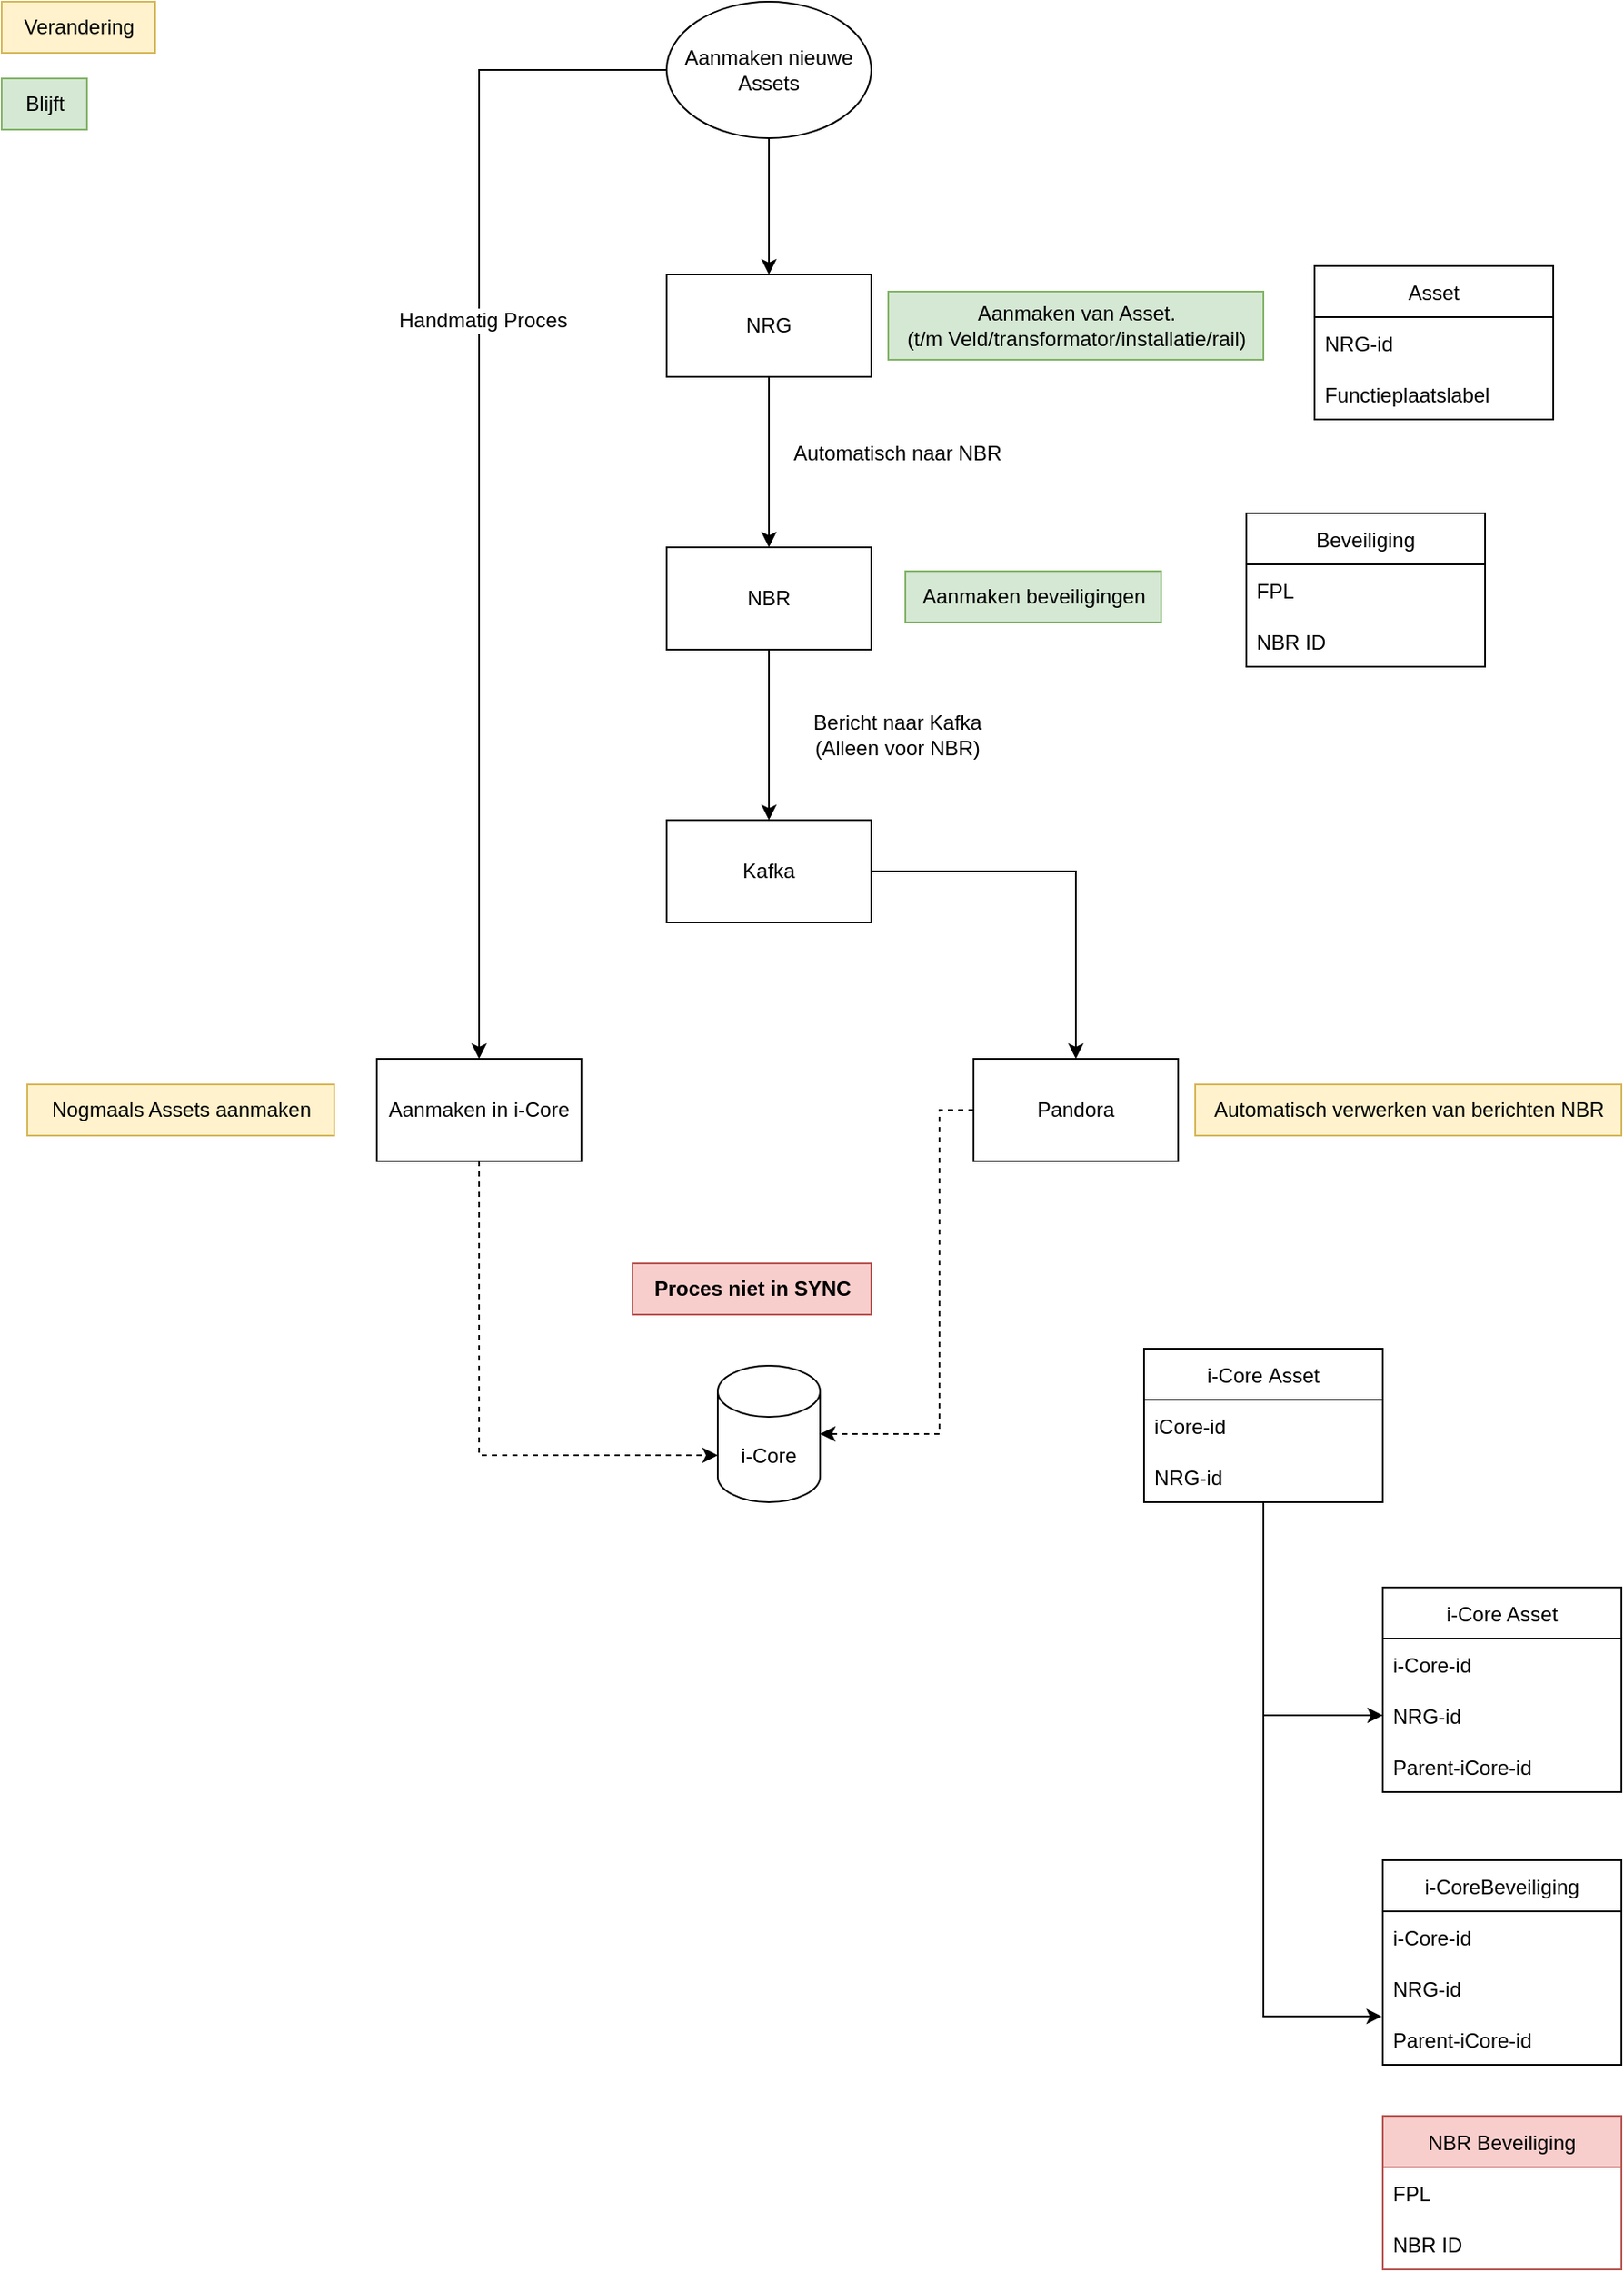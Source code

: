 <mxfile version="20.3.7" type="github">
  <diagram id="EMqDuIwo52Fa8yJvIK7q" name="Page-1">
    <mxGraphModel dx="1550" dy="827" grid="1" gridSize="10" guides="1" tooltips="1" connect="1" arrows="1" fold="1" page="1" pageScale="1" pageWidth="1169" pageHeight="827" math="0" shadow="0">
      <root>
        <mxCell id="0" />
        <mxCell id="1" parent="0" />
        <mxCell id="-bNwW7Luvv-mgCOFAoei-16" style="edgeStyle=orthogonalEdgeStyle;rounded=0;orthogonalLoop=1;jettySize=auto;html=1;exitX=0.5;exitY=1;exitDx=0;exitDy=0;" edge="1" parent="1" source="-bNwW7Luvv-mgCOFAoei-1" target="-bNwW7Luvv-mgCOFAoei-15">
          <mxGeometry relative="1" as="geometry" />
        </mxCell>
        <mxCell id="-bNwW7Luvv-mgCOFAoei-36" style="edgeStyle=orthogonalEdgeStyle;rounded=0;orthogonalLoop=1;jettySize=auto;html=1;exitX=0;exitY=0.5;exitDx=0;exitDy=0;fillColor=#1ba1e2;strokeColor=#000000;entryX=0.5;entryY=0;entryDx=0;entryDy=0;" edge="1" parent="1" source="-bNwW7Luvv-mgCOFAoei-5" target="-bNwW7Luvv-mgCOFAoei-78">
          <mxGeometry relative="1" as="geometry">
            <mxPoint x="360" y="610" as="targetPoint" />
            <Array as="points">
              <mxPoint x="370" y="90" />
            </Array>
          </mxGeometry>
        </mxCell>
        <mxCell id="-bNwW7Luvv-mgCOFAoei-71" value="Handmatig Proces" style="edgeLabel;html=1;align=center;verticalAlign=middle;resizable=0;points=[];fontSize=12;" vertex="1" connectable="0" parent="-bNwW7Luvv-mgCOFAoei-36">
          <mxGeometry x="-0.257" y="2" relative="1" as="geometry">
            <mxPoint as="offset" />
          </mxGeometry>
        </mxCell>
        <mxCell id="-bNwW7Luvv-mgCOFAoei-1" value="NRG" style="rounded=0;whiteSpace=wrap;html=1;" vertex="1" parent="1">
          <mxGeometry x="480" y="210" width="120" height="60" as="geometry" />
        </mxCell>
        <mxCell id="-bNwW7Luvv-mgCOFAoei-62" style="edgeStyle=orthogonalEdgeStyle;rounded=0;orthogonalLoop=1;jettySize=auto;html=1;exitX=0;exitY=0.5;exitDx=0;exitDy=0;entryX=1;entryY=0.5;entryDx=0;entryDy=0;entryPerimeter=0;dashed=1;" edge="1" parent="1" source="-bNwW7Luvv-mgCOFAoei-2" target="-bNwW7Luvv-mgCOFAoei-3">
          <mxGeometry relative="1" as="geometry">
            <Array as="points">
              <mxPoint x="640" y="700" />
              <mxPoint x="640" y="890" />
            </Array>
          </mxGeometry>
        </mxCell>
        <mxCell id="-bNwW7Luvv-mgCOFAoei-2" value="Pandora" style="rounded=0;whiteSpace=wrap;html=1;" vertex="1" parent="1">
          <mxGeometry x="660" y="670" width="120" height="60" as="geometry" />
        </mxCell>
        <mxCell id="-bNwW7Luvv-mgCOFAoei-3" value="i-Core" style="shape=cylinder3;whiteSpace=wrap;html=1;boundedLbl=1;backgroundOutline=1;size=15;" vertex="1" parent="1">
          <mxGeometry x="510" y="850" width="60" height="80" as="geometry" />
        </mxCell>
        <mxCell id="-bNwW7Luvv-mgCOFAoei-4" value="Aanmaken van Asset.&lt;br&gt;(t/m Veld/transformator/installatie/rail)" style="text;html=1;align=center;verticalAlign=middle;resizable=0;points=[];autosize=1;strokeColor=#82b366;fillColor=#d5e8d4;" vertex="1" parent="1">
          <mxGeometry x="610" y="220" width="220" height="40" as="geometry" />
        </mxCell>
        <mxCell id="-bNwW7Luvv-mgCOFAoei-6" style="edgeStyle=orthogonalEdgeStyle;rounded=0;orthogonalLoop=1;jettySize=auto;html=1;entryX=0.5;entryY=0;entryDx=0;entryDy=0;" edge="1" parent="1" source="-bNwW7Luvv-mgCOFAoei-5" target="-bNwW7Luvv-mgCOFAoei-1">
          <mxGeometry relative="1" as="geometry" />
        </mxCell>
        <mxCell id="-bNwW7Luvv-mgCOFAoei-5" value="Aanmaken nieuwe Assets" style="ellipse;whiteSpace=wrap;html=1;" vertex="1" parent="1">
          <mxGeometry x="480" y="50" width="120" height="80" as="geometry" />
        </mxCell>
        <mxCell id="-bNwW7Luvv-mgCOFAoei-11" value="Asset" style="swimlane;fontStyle=0;childLayout=stackLayout;horizontal=1;startSize=30;horizontalStack=0;resizeParent=1;resizeParentMax=0;resizeLast=0;collapsible=1;marginBottom=0;" vertex="1" parent="1">
          <mxGeometry x="860" y="205" width="140" height="90" as="geometry" />
        </mxCell>
        <mxCell id="-bNwW7Luvv-mgCOFAoei-12" value="NRG-id" style="text;strokeColor=none;fillColor=none;align=left;verticalAlign=middle;spacingLeft=4;spacingRight=4;overflow=hidden;points=[[0,0.5],[1,0.5]];portConstraint=eastwest;rotatable=0;" vertex="1" parent="-bNwW7Luvv-mgCOFAoei-11">
          <mxGeometry y="30" width="140" height="30" as="geometry" />
        </mxCell>
        <mxCell id="-bNwW7Luvv-mgCOFAoei-13" value="Functieplaatslabel" style="text;strokeColor=none;fillColor=none;align=left;verticalAlign=middle;spacingLeft=4;spacingRight=4;overflow=hidden;points=[[0,0.5],[1,0.5]];portConstraint=eastwest;rotatable=0;" vertex="1" parent="-bNwW7Luvv-mgCOFAoei-11">
          <mxGeometry y="60" width="140" height="30" as="geometry" />
        </mxCell>
        <mxCell id="-bNwW7Luvv-mgCOFAoei-28" style="edgeStyle=orthogonalEdgeStyle;rounded=0;orthogonalLoop=1;jettySize=auto;html=1;" edge="1" parent="1" source="-bNwW7Luvv-mgCOFAoei-15">
          <mxGeometry relative="1" as="geometry">
            <mxPoint x="540" y="530" as="targetPoint" />
          </mxGeometry>
        </mxCell>
        <mxCell id="-bNwW7Luvv-mgCOFAoei-15" value="NBR" style="rounded=0;whiteSpace=wrap;html=1;" vertex="1" parent="1">
          <mxGeometry x="480" y="370" width="120" height="60" as="geometry" />
        </mxCell>
        <mxCell id="-bNwW7Luvv-mgCOFAoei-17" value="Automatisch naar NBR" style="text;html=1;align=center;verticalAlign=middle;resizable=0;points=[];autosize=1;strokeColor=none;fillColor=none;" vertex="1" parent="1">
          <mxGeometry x="540" y="300" width="150" height="30" as="geometry" />
        </mxCell>
        <mxCell id="-bNwW7Luvv-mgCOFAoei-22" value="Beveiliging" style="swimlane;fontStyle=0;childLayout=stackLayout;horizontal=1;startSize=30;horizontalStack=0;resizeParent=1;resizeParentMax=0;resizeLast=0;collapsible=1;marginBottom=0;" vertex="1" parent="1">
          <mxGeometry x="820" y="350" width="140" height="90" as="geometry" />
        </mxCell>
        <mxCell id="-bNwW7Luvv-mgCOFAoei-23" value="FPL" style="text;strokeColor=none;fillColor=none;align=left;verticalAlign=middle;spacingLeft=4;spacingRight=4;overflow=hidden;points=[[0,0.5],[1,0.5]];portConstraint=eastwest;rotatable=0;" vertex="1" parent="-bNwW7Luvv-mgCOFAoei-22">
          <mxGeometry y="30" width="140" height="30" as="geometry" />
        </mxCell>
        <mxCell id="-bNwW7Luvv-mgCOFAoei-24" value="NBR ID" style="text;strokeColor=none;fillColor=none;align=left;verticalAlign=middle;spacingLeft=4;spacingRight=4;overflow=hidden;points=[[0,0.5],[1,0.5]];portConstraint=eastwest;rotatable=0;" vertex="1" parent="-bNwW7Luvv-mgCOFAoei-22">
          <mxGeometry y="60" width="140" height="30" as="geometry" />
        </mxCell>
        <mxCell id="-bNwW7Luvv-mgCOFAoei-27" value="Aanmaken beveiligingen" style="text;html=1;align=center;verticalAlign=middle;resizable=0;points=[];autosize=1;strokeColor=#82b366;fillColor=#d5e8d4;" vertex="1" parent="1">
          <mxGeometry x="620" y="384" width="150" height="30" as="geometry" />
        </mxCell>
        <mxCell id="-bNwW7Luvv-mgCOFAoei-30" value="" style="edgeStyle=orthogonalEdgeStyle;rounded=0;orthogonalLoop=1;jettySize=auto;html=1;" edge="1" parent="1" source="-bNwW7Luvv-mgCOFAoei-29" target="-bNwW7Luvv-mgCOFAoei-2">
          <mxGeometry relative="1" as="geometry" />
        </mxCell>
        <mxCell id="-bNwW7Luvv-mgCOFAoei-29" value="Kafka" style="rounded=0;whiteSpace=wrap;html=1;" vertex="1" parent="1">
          <mxGeometry x="480" y="530" width="120" height="60" as="geometry" />
        </mxCell>
        <mxCell id="-bNwW7Luvv-mgCOFAoei-32" value="Automatisch verwerken van berichten NBR" style="text;html=1;align=center;verticalAlign=middle;resizable=0;points=[];autosize=1;strokeColor=#d6b656;fillColor=#fff2cc;" vertex="1" parent="1">
          <mxGeometry x="790" y="685" width="250" height="30" as="geometry" />
        </mxCell>
        <mxCell id="-bNwW7Luvv-mgCOFAoei-60" style="edgeStyle=orthogonalEdgeStyle;rounded=0;orthogonalLoop=1;jettySize=auto;html=1;entryX=-0.004;entryY=0.053;entryDx=0;entryDy=0;entryPerimeter=0;" edge="1" parent="1" source="-bNwW7Luvv-mgCOFAoei-45" target="-bNwW7Luvv-mgCOFAoei-59">
          <mxGeometry relative="1" as="geometry" />
        </mxCell>
        <mxCell id="-bNwW7Luvv-mgCOFAoei-61" style="edgeStyle=orthogonalEdgeStyle;rounded=0;orthogonalLoop=1;jettySize=auto;html=1;entryX=0;entryY=0.5;entryDx=0;entryDy=0;" edge="1" parent="1" source="-bNwW7Luvv-mgCOFAoei-45" target="-bNwW7Luvv-mgCOFAoei-54">
          <mxGeometry relative="1" as="geometry" />
        </mxCell>
        <mxCell id="-bNwW7Luvv-mgCOFAoei-45" value="i-Core Asset" style="swimlane;fontStyle=0;childLayout=stackLayout;horizontal=1;startSize=30;horizontalStack=0;resizeParent=1;resizeParentMax=0;resizeLast=0;collapsible=1;marginBottom=0;" vertex="1" parent="1">
          <mxGeometry x="760" y="840" width="140" height="90" as="geometry">
            <mxRectangle x="650" y="850" width="110" height="30" as="alternateBounds" />
          </mxGeometry>
        </mxCell>
        <mxCell id="-bNwW7Luvv-mgCOFAoei-46" value="iCore-id" style="text;strokeColor=none;fillColor=none;align=left;verticalAlign=middle;spacingLeft=4;spacingRight=4;overflow=hidden;points=[[0,0.5],[1,0.5]];portConstraint=eastwest;rotatable=0;" vertex="1" parent="-bNwW7Luvv-mgCOFAoei-45">
          <mxGeometry y="30" width="140" height="30" as="geometry" />
        </mxCell>
        <mxCell id="-bNwW7Luvv-mgCOFAoei-47" value="NRG-id" style="text;strokeColor=none;fillColor=none;align=left;verticalAlign=middle;spacingLeft=4;spacingRight=4;overflow=hidden;points=[[0,0.5],[1,0.5]];portConstraint=eastwest;rotatable=0;" vertex="1" parent="-bNwW7Luvv-mgCOFAoei-45">
          <mxGeometry y="60" width="140" height="30" as="geometry" />
        </mxCell>
        <mxCell id="-bNwW7Luvv-mgCOFAoei-52" value="i-Core Asset" style="swimlane;fontStyle=0;childLayout=stackLayout;horizontal=1;startSize=30;horizontalStack=0;resizeParent=1;resizeParentMax=0;resizeLast=0;collapsible=1;marginBottom=0;" vertex="1" parent="1">
          <mxGeometry x="900" y="980" width="140" height="120" as="geometry" />
        </mxCell>
        <mxCell id="-bNwW7Luvv-mgCOFAoei-53" value="i-Core-id" style="text;strokeColor=none;fillColor=none;align=left;verticalAlign=middle;spacingLeft=4;spacingRight=4;overflow=hidden;points=[[0,0.5],[1,0.5]];portConstraint=eastwest;rotatable=0;" vertex="1" parent="-bNwW7Luvv-mgCOFAoei-52">
          <mxGeometry y="30" width="140" height="30" as="geometry" />
        </mxCell>
        <mxCell id="-bNwW7Luvv-mgCOFAoei-54" value="NRG-id" style="text;strokeColor=none;fillColor=none;align=left;verticalAlign=middle;spacingLeft=4;spacingRight=4;overflow=hidden;points=[[0,0.5],[1,0.5]];portConstraint=eastwest;rotatable=0;" vertex="1" parent="-bNwW7Luvv-mgCOFAoei-52">
          <mxGeometry y="60" width="140" height="30" as="geometry" />
        </mxCell>
        <mxCell id="-bNwW7Luvv-mgCOFAoei-55" value="Parent-iCore-id" style="text;strokeColor=none;fillColor=none;align=left;verticalAlign=middle;spacingLeft=4;spacingRight=4;overflow=hidden;points=[[0,0.5],[1,0.5]];portConstraint=eastwest;rotatable=0;" vertex="1" parent="-bNwW7Luvv-mgCOFAoei-52">
          <mxGeometry y="90" width="140" height="30" as="geometry" />
        </mxCell>
        <mxCell id="-bNwW7Luvv-mgCOFAoei-56" value="i-CoreBeveiliging" style="swimlane;fontStyle=0;childLayout=stackLayout;horizontal=1;startSize=30;horizontalStack=0;resizeParent=1;resizeParentMax=0;resizeLast=0;collapsible=1;marginBottom=0;" vertex="1" parent="1">
          <mxGeometry x="900" y="1140" width="140" height="120" as="geometry" />
        </mxCell>
        <mxCell id="-bNwW7Luvv-mgCOFAoei-57" value="i-Core-id" style="text;strokeColor=none;fillColor=none;align=left;verticalAlign=middle;spacingLeft=4;spacingRight=4;overflow=hidden;points=[[0,0.5],[1,0.5]];portConstraint=eastwest;rotatable=0;" vertex="1" parent="-bNwW7Luvv-mgCOFAoei-56">
          <mxGeometry y="30" width="140" height="30" as="geometry" />
        </mxCell>
        <mxCell id="-bNwW7Luvv-mgCOFAoei-58" value="NRG-id" style="text;strokeColor=none;fillColor=none;align=left;verticalAlign=middle;spacingLeft=4;spacingRight=4;overflow=hidden;points=[[0,0.5],[1,0.5]];portConstraint=eastwest;rotatable=0;" vertex="1" parent="-bNwW7Luvv-mgCOFAoei-56">
          <mxGeometry y="60" width="140" height="30" as="geometry" />
        </mxCell>
        <mxCell id="-bNwW7Luvv-mgCOFAoei-59" value="Parent-iCore-id" style="text;strokeColor=none;fillColor=none;align=left;verticalAlign=middle;spacingLeft=4;spacingRight=4;overflow=hidden;points=[[0,0.5],[1,0.5]];portConstraint=eastwest;rotatable=0;" vertex="1" parent="-bNwW7Luvv-mgCOFAoei-56">
          <mxGeometry y="90" width="140" height="30" as="geometry" />
        </mxCell>
        <mxCell id="-bNwW7Luvv-mgCOFAoei-63" value="&lt;b&gt;Proces niet in SYNC&lt;/b&gt;" style="text;html=1;align=center;verticalAlign=middle;resizable=0;points=[];autosize=1;strokeColor=#b85450;fillColor=#f8cecc;" vertex="1" parent="1">
          <mxGeometry x="460" y="790" width="140" height="30" as="geometry" />
        </mxCell>
        <mxCell id="-bNwW7Luvv-mgCOFAoei-64" value="NBR Beveiliging" style="swimlane;fontStyle=0;childLayout=stackLayout;horizontal=1;startSize=30;horizontalStack=0;resizeParent=1;resizeParentMax=0;resizeLast=0;collapsible=1;marginBottom=0;fillColor=#f8cecc;strokeColor=#b85450;" vertex="1" parent="1">
          <mxGeometry x="900" y="1290" width="140" height="90" as="geometry" />
        </mxCell>
        <mxCell id="-bNwW7Luvv-mgCOFAoei-65" value="FPL" style="text;strokeColor=none;fillColor=none;align=left;verticalAlign=middle;spacingLeft=4;spacingRight=4;overflow=hidden;points=[[0,0.5],[1,0.5]];portConstraint=eastwest;rotatable=0;" vertex="1" parent="-bNwW7Luvv-mgCOFAoei-64">
          <mxGeometry y="30" width="140" height="30" as="geometry" />
        </mxCell>
        <mxCell id="-bNwW7Luvv-mgCOFAoei-66" value="NBR ID" style="text;strokeColor=none;fillColor=none;align=left;verticalAlign=middle;spacingLeft=4;spacingRight=4;overflow=hidden;points=[[0,0.5],[1,0.5]];portConstraint=eastwest;rotatable=0;" vertex="1" parent="-bNwW7Luvv-mgCOFAoei-64">
          <mxGeometry y="60" width="140" height="30" as="geometry" />
        </mxCell>
        <mxCell id="-bNwW7Luvv-mgCOFAoei-31" value="Bericht naar Kafka &lt;br&gt;(Alleen voor NBR)" style="text;html=1;align=center;verticalAlign=middle;resizable=0;points=[];autosize=1;strokeColor=none;fillColor=none;" vertex="1" parent="1">
          <mxGeometry x="555" y="460" width="120" height="40" as="geometry" />
        </mxCell>
        <mxCell id="-bNwW7Luvv-mgCOFAoei-73" value="Verandering" style="text;html=1;align=center;verticalAlign=middle;resizable=0;points=[];autosize=1;strokeColor=#d6b656;fillColor=#fff2cc;" vertex="1" parent="1">
          <mxGeometry x="90" y="50" width="90" height="30" as="geometry" />
        </mxCell>
        <mxCell id="-bNwW7Luvv-mgCOFAoei-74" value="Blijft&lt;br&gt;" style="text;html=1;align=center;verticalAlign=middle;resizable=0;points=[];autosize=1;strokeColor=#82b366;fillColor=#d5e8d4;" vertex="1" parent="1">
          <mxGeometry x="90" y="95" width="50" height="30" as="geometry" />
        </mxCell>
        <mxCell id="-bNwW7Luvv-mgCOFAoei-79" style="edgeStyle=orthogonalEdgeStyle;rounded=0;orthogonalLoop=1;jettySize=auto;html=1;exitX=0.5;exitY=1;exitDx=0;exitDy=0;entryX=0;entryY=0;entryDx=0;entryDy=52.5;entryPerimeter=0;dashed=1;strokeColor=#000000;fontSize=12;" edge="1" parent="1" source="-bNwW7Luvv-mgCOFAoei-78" target="-bNwW7Luvv-mgCOFAoei-3">
          <mxGeometry relative="1" as="geometry" />
        </mxCell>
        <mxCell id="-bNwW7Luvv-mgCOFAoei-78" value="Aanmaken in i-Core" style="rounded=0;whiteSpace=wrap;html=1;" vertex="1" parent="1">
          <mxGeometry x="310" y="670" width="120" height="60" as="geometry" />
        </mxCell>
        <mxCell id="-bNwW7Luvv-mgCOFAoei-80" value="Nogmaals Assets aanmaken" style="text;html=1;align=center;verticalAlign=middle;resizable=0;points=[];autosize=1;strokeColor=#d6b656;fillColor=#fff2cc;fontSize=12;" vertex="1" parent="1">
          <mxGeometry x="105" y="685" width="180" height="30" as="geometry" />
        </mxCell>
      </root>
    </mxGraphModel>
  </diagram>
</mxfile>
